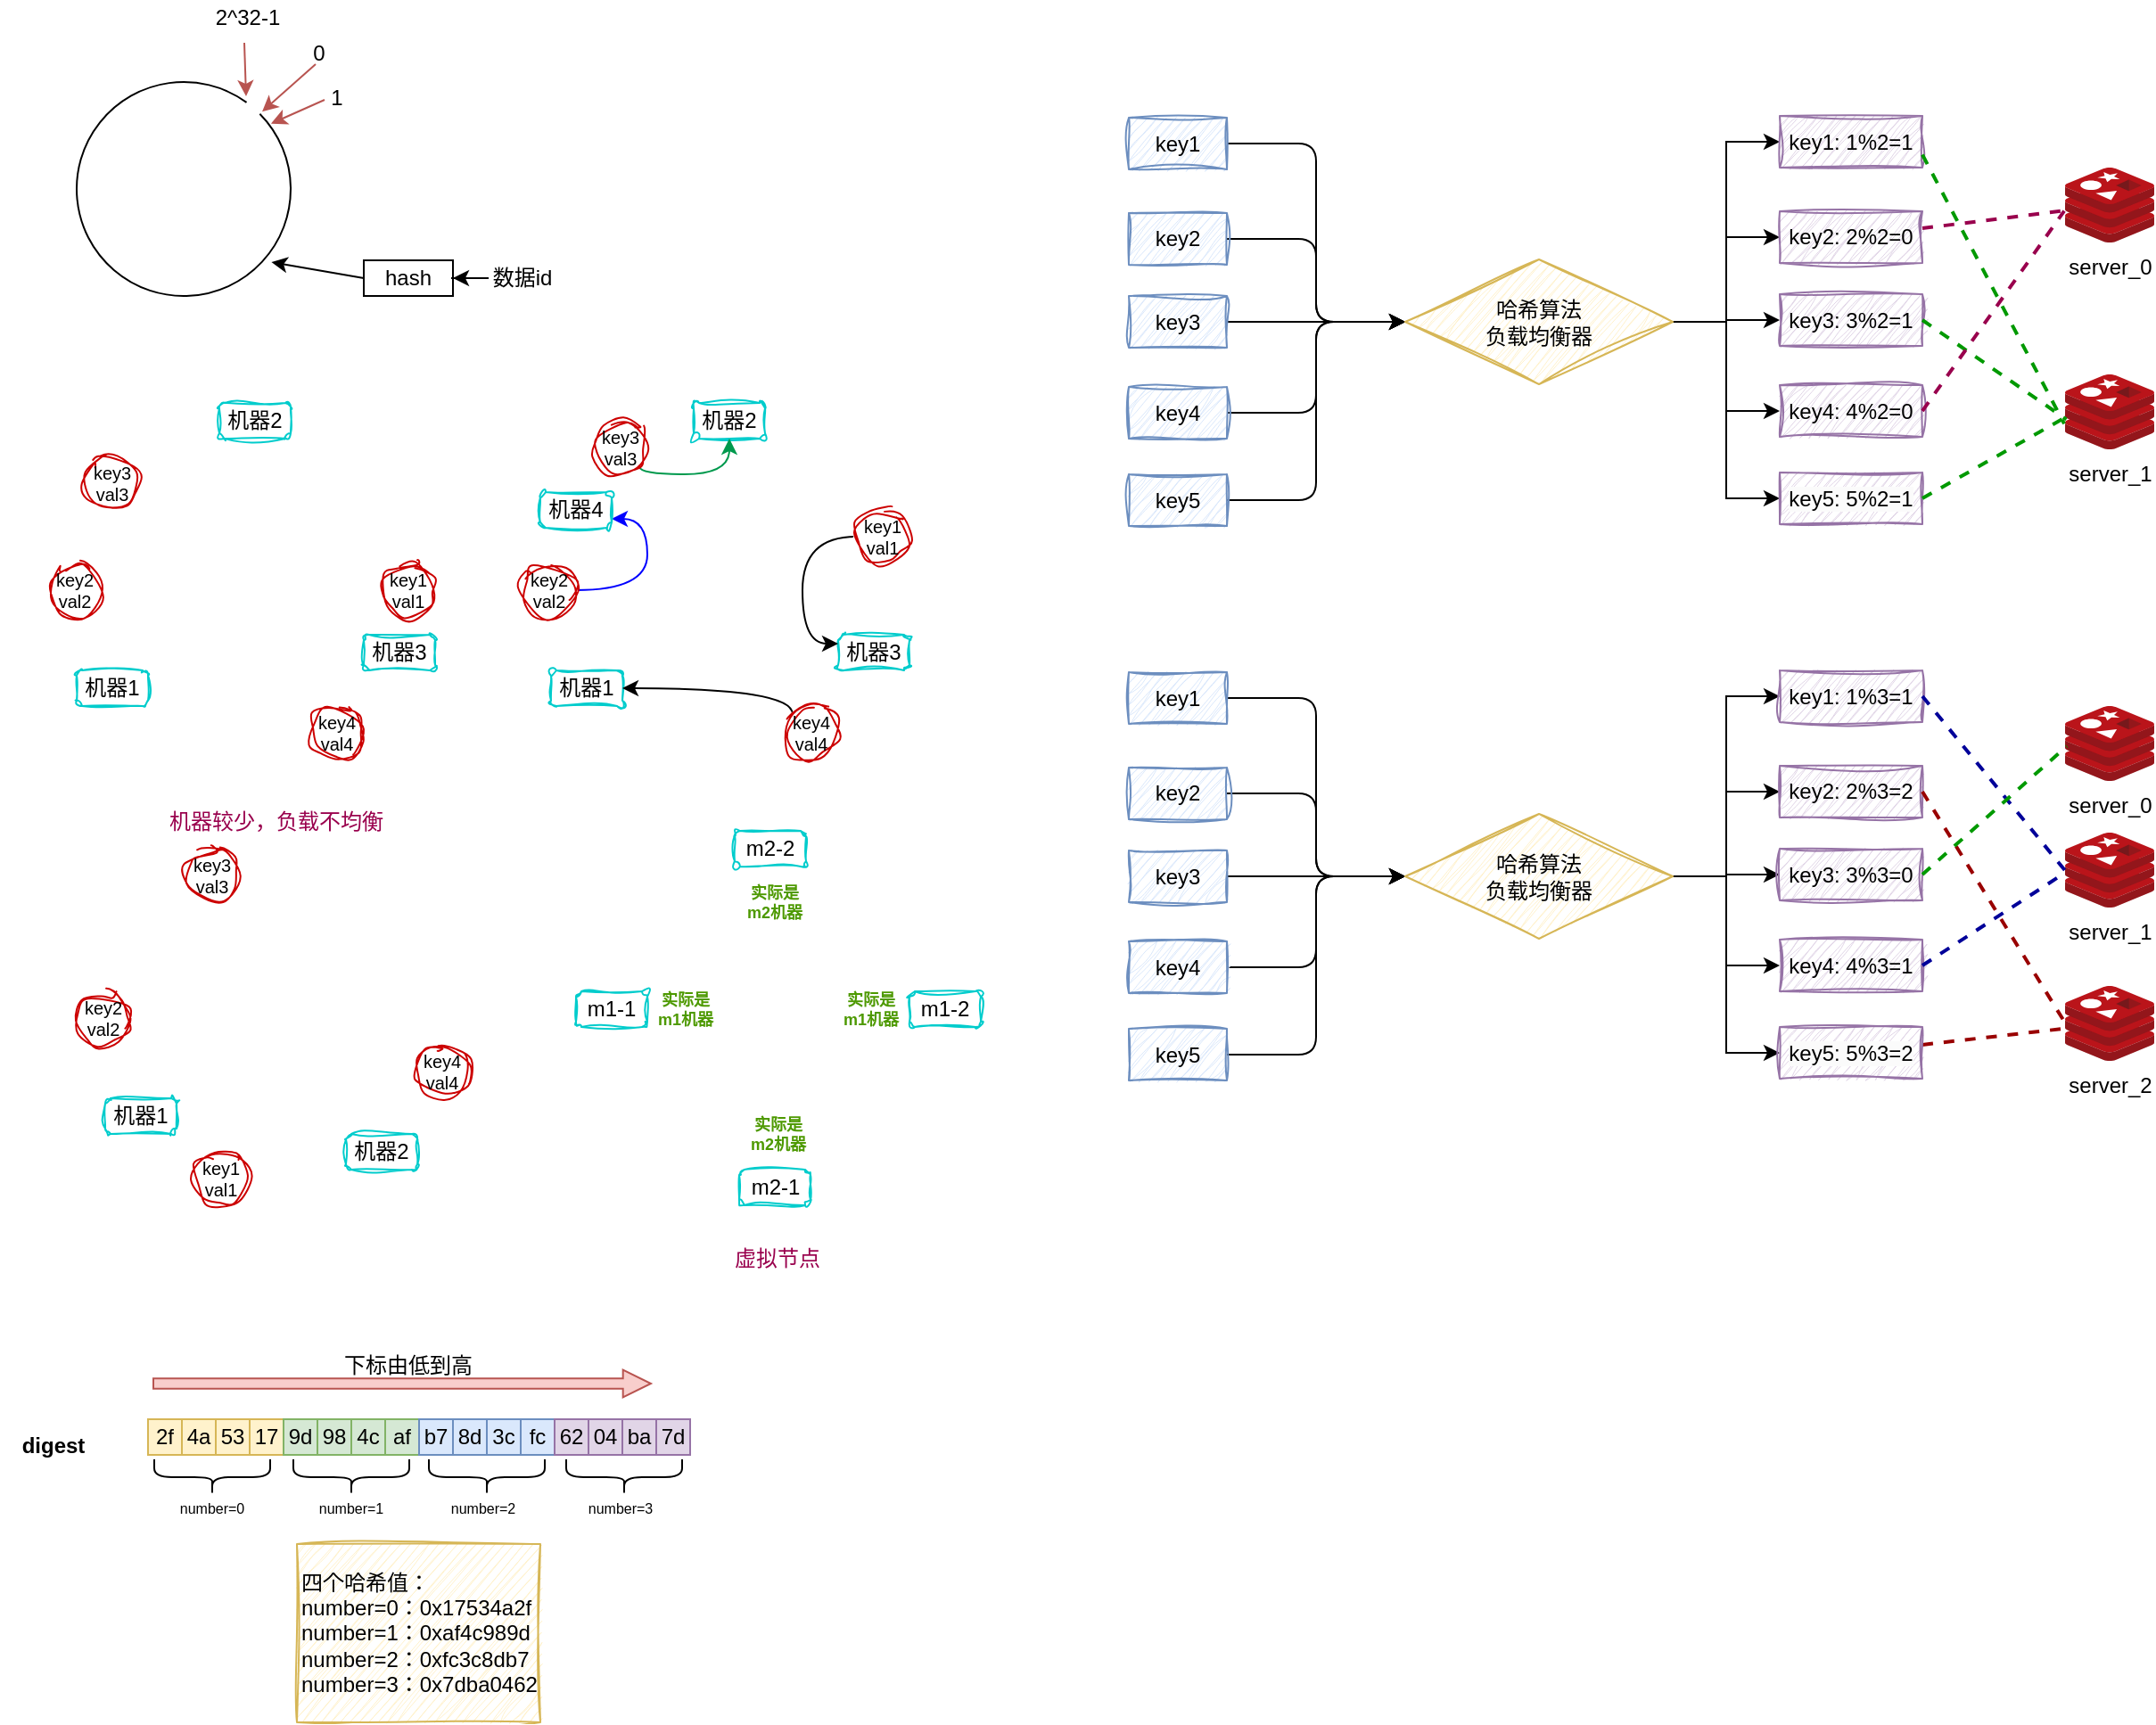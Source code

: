<mxfile version="24.0.7" type="github">
  <diagram name="第 1 页" id="eQK8iN9wtmOXh5SC_Mzd">
    <mxGraphModel dx="612" dy="992" grid="1" gridSize="10" guides="1" tooltips="1" connect="1" arrows="1" fold="1" page="1" pageScale="1" pageWidth="827" pageHeight="1169" math="0" shadow="0">
      <root>
        <mxCell id="0" />
        <mxCell id="1" parent="0" />
        <mxCell id="s7bBKaesX8yj2osPY7Zz-1" value="" style="verticalLabelPosition=bottom;verticalAlign=top;html=1;shape=mxgraph.basic.arc;startAngle=0.126;endAngle=0.1;" vertex="1" parent="1">
          <mxGeometry x="290" y="110" width="120" height="120" as="geometry" />
        </mxCell>
        <mxCell id="s7bBKaesX8yj2osPY7Zz-2" value="" style="endArrow=classic;html=1;rounded=0;fillColor=#f8cecc;strokeColor=#b85450;" edge="1" parent="1">
          <mxGeometry width="50" height="50" relative="1" as="geometry">
            <mxPoint x="424" y="100" as="sourcePoint" />
            <mxPoint x="394" y="126.667" as="targetPoint" />
            <Array as="points" />
          </mxGeometry>
        </mxCell>
        <mxCell id="s7bBKaesX8yj2osPY7Zz-3" value="0" style="text;html=1;align=center;verticalAlign=middle;whiteSpace=wrap;rounded=0;" vertex="1" parent="1">
          <mxGeometry x="411" y="84" width="30" height="20" as="geometry" />
        </mxCell>
        <mxCell id="s7bBKaesX8yj2osPY7Zz-4" value="" style="endArrow=classic;html=1;rounded=0;fillColor=#f8cecc;strokeColor=#b85450;" edge="1" parent="1">
          <mxGeometry width="50" height="50" relative="1" as="geometry">
            <mxPoint x="429" y="120" as="sourcePoint" />
            <mxPoint x="399" y="133.333" as="targetPoint" />
            <Array as="points" />
          </mxGeometry>
        </mxCell>
        <mxCell id="s7bBKaesX8yj2osPY7Zz-5" value="1" style="text;html=1;align=center;verticalAlign=middle;whiteSpace=wrap;rounded=0;" vertex="1" parent="1">
          <mxGeometry x="421" y="109" width="30" height="20" as="geometry" />
        </mxCell>
        <mxCell id="s7bBKaesX8yj2osPY7Zz-6" value="" style="endArrow=classic;html=1;rounded=0;fillColor=#f8cecc;strokeColor=#b85450;" edge="1" parent="1">
          <mxGeometry width="50" height="50" relative="1" as="geometry">
            <mxPoint x="384" y="88" as="sourcePoint" />
            <mxPoint x="385" y="118.003" as="targetPoint" />
            <Array as="points" />
          </mxGeometry>
        </mxCell>
        <mxCell id="s7bBKaesX8yj2osPY7Zz-7" value="2^32-1" style="text;html=1;align=center;verticalAlign=middle;whiteSpace=wrap;rounded=0;" vertex="1" parent="1">
          <mxGeometry x="351" y="64" width="70" height="20" as="geometry" />
        </mxCell>
        <mxCell id="s7bBKaesX8yj2osPY7Zz-8" value="hash" style="rounded=0;whiteSpace=wrap;html=1;" vertex="1" parent="1">
          <mxGeometry x="451" y="210" width="50" height="20" as="geometry" />
        </mxCell>
        <mxCell id="s7bBKaesX8yj2osPY7Zz-10" style="edgeStyle=orthogonalEdgeStyle;rounded=0;orthogonalLoop=1;jettySize=auto;html=1;entryX=1;entryY=0.5;entryDx=0;entryDy=0;" edge="1" parent="1" source="s7bBKaesX8yj2osPY7Zz-9" target="s7bBKaesX8yj2osPY7Zz-8">
          <mxGeometry relative="1" as="geometry" />
        </mxCell>
        <mxCell id="s7bBKaesX8yj2osPY7Zz-9" value="数据id" style="text;html=1;align=center;verticalAlign=middle;whiteSpace=wrap;rounded=0;" vertex="1" parent="1">
          <mxGeometry x="520" y="212.5" width="40" height="15" as="geometry" />
        </mxCell>
        <mxCell id="s7bBKaesX8yj2osPY7Zz-11" style="rounded=0;orthogonalLoop=1;jettySize=auto;html=1;exitX=0;exitY=0.5;exitDx=0;exitDy=0;entryX=0.91;entryY=0.842;entryDx=0;entryDy=0;entryPerimeter=0;" edge="1" parent="1" source="s7bBKaesX8yj2osPY7Zz-8" target="s7bBKaesX8yj2osPY7Zz-1">
          <mxGeometry relative="1" as="geometry" />
        </mxCell>
        <mxCell id="s7bBKaesX8yj2osPY7Zz-12" value="" style="verticalLabelPosition=bottom;verticalAlign=top;html=1;shape=mxgraph.basic.arc;startAngle=0.1;endAngle=0.1;" vertex="1" parent="1">
          <mxGeometry x="291" y="300" width="189" height="190" as="geometry" />
        </mxCell>
        <mxCell id="s7bBKaesX8yj2osPY7Zz-15" value="机器1" style="rounded=1;whiteSpace=wrap;html=1;sketch=1;curveFitting=1;jiggle=2;strokeColor=#00CCCC;" vertex="1" parent="1">
          <mxGeometry x="290" y="440" width="40" height="20" as="geometry" />
        </mxCell>
        <mxCell id="s7bBKaesX8yj2osPY7Zz-16" value="机器2" style="rounded=1;whiteSpace=wrap;html=1;sketch=1;curveFitting=1;jiggle=2;strokeColor=#00CCCC;" vertex="1" parent="1">
          <mxGeometry x="370" y="290" width="40" height="20" as="geometry" />
        </mxCell>
        <mxCell id="s7bBKaesX8yj2osPY7Zz-17" value="机器3" style="rounded=1;whiteSpace=wrap;html=1;sketch=1;curveFitting=1;jiggle=2;strokeColor=#00CCCC;" vertex="1" parent="1">
          <mxGeometry x="451" y="420" width="40" height="20" as="geometry" />
        </mxCell>
        <mxCell id="s7bBKaesX8yj2osPY7Zz-18" value="key2&lt;div&gt;val2&lt;/div&gt;" style="ellipse;whiteSpace=wrap;html=1;aspect=fixed;fontSize=10;sketch=1;curveFitting=1;jiggle=2;strokeColor=#CC0000;" vertex="1" parent="1">
          <mxGeometry x="274" y="380" width="30" height="30" as="geometry" />
        </mxCell>
        <mxCell id="s7bBKaesX8yj2osPY7Zz-19" value="key3&lt;div&gt;val3&lt;/div&gt;" style="ellipse;whiteSpace=wrap;html=1;aspect=fixed;fontSize=10;sketch=1;curveFitting=1;jiggle=2;strokeColor=#CC0000;" vertex="1" parent="1">
          <mxGeometry x="295" y="320" width="30" height="30" as="geometry" />
        </mxCell>
        <mxCell id="s7bBKaesX8yj2osPY7Zz-20" value="key4&lt;div&gt;val4&lt;/div&gt;" style="ellipse;whiteSpace=wrap;html=1;aspect=fixed;fontSize=10;sketch=1;curveFitting=1;jiggle=2;strokeColor=#CC0000;" vertex="1" parent="1">
          <mxGeometry x="421" y="460" width="30" height="30" as="geometry" />
        </mxCell>
        <mxCell id="s7bBKaesX8yj2osPY7Zz-21" value="key1&lt;div&gt;val1&lt;/div&gt;" style="ellipse;whiteSpace=wrap;html=1;aspect=fixed;fontSize=10;sketch=1;curveFitting=1;jiggle=2;strokeColor=#CC0000;" vertex="1" parent="1">
          <mxGeometry x="461" y="380" width="30" height="30" as="geometry" />
        </mxCell>
        <mxCell id="s7bBKaesX8yj2osPY7Zz-26" value="" style="verticalLabelPosition=bottom;verticalAlign=top;html=1;shape=mxgraph.basic.arc;startAngle=0.1;endAngle=0.1;" vertex="1" parent="1">
          <mxGeometry x="557" y="300" width="189" height="190" as="geometry" />
        </mxCell>
        <mxCell id="s7bBKaesX8yj2osPY7Zz-27" value="机器1" style="rounded=1;whiteSpace=wrap;html=1;sketch=1;curveFitting=1;jiggle=2;strokeColor=#00CCCC;" vertex="1" parent="1">
          <mxGeometry x="556" y="440" width="40" height="20" as="geometry" />
        </mxCell>
        <mxCell id="s7bBKaesX8yj2osPY7Zz-28" value="机器2" style="rounded=1;whiteSpace=wrap;html=1;sketch=1;curveFitting=1;jiggle=2;strokeColor=#00CCCC;" vertex="1" parent="1">
          <mxGeometry x="636" y="290" width="40" height="20" as="geometry" />
        </mxCell>
        <mxCell id="s7bBKaesX8yj2osPY7Zz-29" value="机器3" style="rounded=1;whiteSpace=wrap;html=1;sketch=1;curveFitting=1;jiggle=2;strokeColor=#00CCCC;" vertex="1" parent="1">
          <mxGeometry x="717" y="420" width="40" height="20" as="geometry" />
        </mxCell>
        <mxCell id="s7bBKaesX8yj2osPY7Zz-36" style="edgeStyle=orthogonalEdgeStyle;rounded=0;orthogonalLoop=1;jettySize=auto;html=1;exitX=1;exitY=0.5;exitDx=0;exitDy=0;entryX=1;entryY=0.75;entryDx=0;entryDy=0;curved=1;strokeColor=#0000FF;" edge="1" parent="1" source="s7bBKaesX8yj2osPY7Zz-30" target="s7bBKaesX8yj2osPY7Zz-34">
          <mxGeometry relative="1" as="geometry" />
        </mxCell>
        <mxCell id="s7bBKaesX8yj2osPY7Zz-30" value="key2&lt;div&gt;val2&lt;/div&gt;" style="ellipse;whiteSpace=wrap;html=1;aspect=fixed;fontSize=10;sketch=1;curveFitting=1;jiggle=2;strokeColor=#CC0000;" vertex="1" parent="1">
          <mxGeometry x="540" y="380" width="30" height="30" as="geometry" />
        </mxCell>
        <mxCell id="s7bBKaesX8yj2osPY7Zz-37" style="edgeStyle=orthogonalEdgeStyle;rounded=0;orthogonalLoop=1;jettySize=auto;html=1;exitX=1;exitY=1;exitDx=0;exitDy=0;entryX=0.5;entryY=1;entryDx=0;entryDy=0;curved=1;strokeColor=#00994D;" edge="1" parent="1" source="s7bBKaesX8yj2osPY7Zz-31" target="s7bBKaesX8yj2osPY7Zz-28">
          <mxGeometry relative="1" as="geometry">
            <Array as="points">
              <mxPoint x="606" y="330" />
              <mxPoint x="656" y="330" />
            </Array>
          </mxGeometry>
        </mxCell>
        <mxCell id="s7bBKaesX8yj2osPY7Zz-31" value="key3&lt;div&gt;val3&lt;/div&gt;" style="ellipse;whiteSpace=wrap;html=1;aspect=fixed;fontSize=10;sketch=1;curveFitting=1;jiggle=2;strokeColor=#CC0000;" vertex="1" parent="1">
          <mxGeometry x="580" y="300" width="30" height="30" as="geometry" />
        </mxCell>
        <mxCell id="s7bBKaesX8yj2osPY7Zz-38" style="edgeStyle=orthogonalEdgeStyle;rounded=0;orthogonalLoop=1;jettySize=auto;html=1;exitX=0;exitY=0;exitDx=0;exitDy=0;entryX=1;entryY=0.5;entryDx=0;entryDy=0;curved=1;" edge="1" parent="1" source="s7bBKaesX8yj2osPY7Zz-32" target="s7bBKaesX8yj2osPY7Zz-27">
          <mxGeometry relative="1" as="geometry">
            <Array as="points">
              <mxPoint x="691" y="450" />
            </Array>
          </mxGeometry>
        </mxCell>
        <mxCell id="s7bBKaesX8yj2osPY7Zz-32" value="key4&lt;div&gt;val4&lt;/div&gt;" style="ellipse;whiteSpace=wrap;html=1;aspect=fixed;fontSize=10;sketch=1;curveFitting=1;jiggle=2;strokeColor=#CC0000;" vertex="1" parent="1">
          <mxGeometry x="687" y="460" width="30" height="30" as="geometry" />
        </mxCell>
        <mxCell id="s7bBKaesX8yj2osPY7Zz-39" style="edgeStyle=orthogonalEdgeStyle;rounded=0;orthogonalLoop=1;jettySize=auto;html=1;exitX=0;exitY=0.5;exitDx=0;exitDy=0;entryX=0;entryY=0.25;entryDx=0;entryDy=0;curved=1;" edge="1" parent="1" source="s7bBKaesX8yj2osPY7Zz-33" target="s7bBKaesX8yj2osPY7Zz-29">
          <mxGeometry relative="1" as="geometry" />
        </mxCell>
        <mxCell id="s7bBKaesX8yj2osPY7Zz-33" value="key1&lt;div&gt;val1&lt;/div&gt;" style="ellipse;whiteSpace=wrap;html=1;aspect=fixed;fontSize=10;sketch=1;curveFitting=1;jiggle=2;strokeColor=#CC0000;" vertex="1" parent="1">
          <mxGeometry x="727" y="350" width="30" height="30" as="geometry" />
        </mxCell>
        <mxCell id="s7bBKaesX8yj2osPY7Zz-34" value="机器4" style="rounded=1;whiteSpace=wrap;html=1;sketch=1;curveFitting=1;jiggle=2;strokeColor=#00CCCC;" vertex="1" parent="1">
          <mxGeometry x="550" y="340" width="40" height="20" as="geometry" />
        </mxCell>
        <mxCell id="s7bBKaesX8yj2osPY7Zz-40" value="" style="verticalLabelPosition=bottom;verticalAlign=top;html=1;shape=mxgraph.basic.arc;startAngle=0.1;endAngle=0.1;" vertex="1" parent="1">
          <mxGeometry x="307" y="540" width="189" height="190" as="geometry" />
        </mxCell>
        <mxCell id="s7bBKaesX8yj2osPY7Zz-41" value="机器1" style="rounded=1;whiteSpace=wrap;html=1;sketch=1;curveFitting=1;jiggle=2;strokeColor=#00CCCC;" vertex="1" parent="1">
          <mxGeometry x="306" y="680" width="40" height="20" as="geometry" />
        </mxCell>
        <mxCell id="s7bBKaesX8yj2osPY7Zz-42" value="机器2" style="rounded=1;whiteSpace=wrap;html=1;sketch=1;curveFitting=1;jiggle=2;strokeColor=#00CCCC;" vertex="1" parent="1">
          <mxGeometry x="441" y="700" width="40" height="20" as="geometry" />
        </mxCell>
        <mxCell id="s7bBKaesX8yj2osPY7Zz-44" value="key2&lt;div&gt;val2&lt;/div&gt;" style="ellipse;whiteSpace=wrap;html=1;aspect=fixed;fontSize=10;sketch=1;curveFitting=1;jiggle=2;strokeColor=#CC0000;" vertex="1" parent="1">
          <mxGeometry x="290" y="620" width="30" height="30" as="geometry" />
        </mxCell>
        <mxCell id="s7bBKaesX8yj2osPY7Zz-45" value="key3&lt;div&gt;val3&lt;/div&gt;" style="ellipse;whiteSpace=wrap;html=1;aspect=fixed;fontSize=10;sketch=1;curveFitting=1;jiggle=2;strokeColor=#CC0000;" vertex="1" parent="1">
          <mxGeometry x="351" y="540" width="30" height="30" as="geometry" />
        </mxCell>
        <mxCell id="s7bBKaesX8yj2osPY7Zz-46" value="key4&lt;div&gt;val4&lt;/div&gt;" style="ellipse;whiteSpace=wrap;html=1;aspect=fixed;fontSize=10;sketch=1;curveFitting=1;jiggle=2;strokeColor=#CC0000;" vertex="1" parent="1">
          <mxGeometry x="480" y="650" width="30" height="30" as="geometry" />
        </mxCell>
        <mxCell id="s7bBKaesX8yj2osPY7Zz-47" value="key1&lt;div&gt;val1&lt;/div&gt;" style="ellipse;whiteSpace=wrap;html=1;aspect=fixed;fontSize=10;sketch=1;curveFitting=1;jiggle=2;strokeColor=#CC0000;" vertex="1" parent="1">
          <mxGeometry x="356" y="710" width="30" height="30" as="geometry" />
        </mxCell>
        <mxCell id="s7bBKaesX8yj2osPY7Zz-48" value="" style="verticalLabelPosition=bottom;verticalAlign=top;html=1;shape=mxgraph.basic.arc;startAngle=0.1;endAngle=0.1;" vertex="1" parent="1">
          <mxGeometry x="587" y="540" width="189" height="190" as="geometry" />
        </mxCell>
        <mxCell id="s7bBKaesX8yj2osPY7Zz-49" value="m1-1" style="rounded=1;whiteSpace=wrap;html=1;sketch=1;curveFitting=1;jiggle=2;strokeColor=#00CCCC;" vertex="1" parent="1">
          <mxGeometry x="570" y="620" width="40" height="20" as="geometry" />
        </mxCell>
        <mxCell id="s7bBKaesX8yj2osPY7Zz-50" value="m2-1" style="rounded=1;whiteSpace=wrap;html=1;sketch=1;curveFitting=1;jiggle=2;strokeColor=#00CCCC;" vertex="1" parent="1">
          <mxGeometry x="661.5" y="720" width="40" height="20" as="geometry" />
        </mxCell>
        <mxCell id="s7bBKaesX8yj2osPY7Zz-55" value="机器较少，负载不均衡" style="text;html=1;align=center;verticalAlign=middle;whiteSpace=wrap;rounded=0;fontColor=#99004D;" vertex="1" parent="1">
          <mxGeometry x="332.5" y="515" width="138" height="20" as="geometry" />
        </mxCell>
        <mxCell id="s7bBKaesX8yj2osPY7Zz-56" value="虚拟节点" style="text;html=1;align=center;verticalAlign=middle;whiteSpace=wrap;rounded=0;fontColor=#99004D;" vertex="1" parent="1">
          <mxGeometry x="614" y="760" width="138" height="20" as="geometry" />
        </mxCell>
        <mxCell id="s7bBKaesX8yj2osPY7Zz-57" value="m1-2" style="rounded=1;whiteSpace=wrap;html=1;sketch=1;curveFitting=1;jiggle=2;strokeColor=#00CCCC;" vertex="1" parent="1">
          <mxGeometry x="757" y="620" width="40" height="20" as="geometry" />
        </mxCell>
        <mxCell id="s7bBKaesX8yj2osPY7Zz-58" value="m2-2" style="rounded=1;whiteSpace=wrap;html=1;sketch=1;curveFitting=1;jiggle=2;strokeColor=#00CCCC;" vertex="1" parent="1">
          <mxGeometry x="659" y="530" width="40" height="20" as="geometry" />
        </mxCell>
        <mxCell id="s7bBKaesX8yj2osPY7Zz-60" value="实际是m1机器" style="text;html=1;align=center;verticalAlign=middle;whiteSpace=wrap;rounded=0;fontSize=9;fontColor=#4D9900;fontStyle=1" vertex="1" parent="1">
          <mxGeometry x="612.5" y="620" width="37" height="20" as="geometry" />
        </mxCell>
        <mxCell id="s7bBKaesX8yj2osPY7Zz-61" value="实际是m2机器" style="text;html=1;align=center;verticalAlign=middle;whiteSpace=wrap;rounded=0;fontSize=9;fontColor=#4D9900;fontStyle=1" vertex="1" parent="1">
          <mxGeometry x="663" y="560" width="37" height="20" as="geometry" />
        </mxCell>
        <mxCell id="s7bBKaesX8yj2osPY7Zz-62" value="实际是m2机器" style="text;html=1;align=center;verticalAlign=middle;whiteSpace=wrap;rounded=0;fontSize=9;fontColor=#4D9900;fontStyle=1" vertex="1" parent="1">
          <mxGeometry x="664.5" y="690" width="37" height="20" as="geometry" />
        </mxCell>
        <mxCell id="s7bBKaesX8yj2osPY7Zz-63" value="实际是m1机器" style="text;html=1;align=center;verticalAlign=middle;whiteSpace=wrap;rounded=0;fontSize=9;fontColor=#4D9900;fontStyle=1" vertex="1" parent="1">
          <mxGeometry x="717" y="620" width="37" height="20" as="geometry" />
        </mxCell>
        <mxCell id="s7bBKaesX8yj2osPY7Zz-65" value="2f" style="rounded=0;whiteSpace=wrap;html=1;fillColor=#fff2cc;strokeColor=#d6b656;" vertex="1" parent="1">
          <mxGeometry x="330" y="860" width="19" height="20" as="geometry" />
        </mxCell>
        <mxCell id="s7bBKaesX8yj2osPY7Zz-66" value="4a" style="rounded=0;whiteSpace=wrap;html=1;fillColor=#fff2cc;strokeColor=#d6b656;" vertex="1" parent="1">
          <mxGeometry x="349" y="860" width="19" height="20" as="geometry" />
        </mxCell>
        <mxCell id="s7bBKaesX8yj2osPY7Zz-67" value="53" style="rounded=0;whiteSpace=wrap;html=1;fillColor=#fff2cc;strokeColor=#d6b656;" vertex="1" parent="1">
          <mxGeometry x="368" y="860" width="19" height="20" as="geometry" />
        </mxCell>
        <mxCell id="s7bBKaesX8yj2osPY7Zz-68" value="17" style="rounded=0;whiteSpace=wrap;html=1;fillColor=#fff2cc;strokeColor=#d6b656;" vertex="1" parent="1">
          <mxGeometry x="387" y="860" width="19" height="20" as="geometry" />
        </mxCell>
        <mxCell id="s7bBKaesX8yj2osPY7Zz-69" value="9d" style="rounded=0;whiteSpace=wrap;html=1;fillColor=#d5e8d4;strokeColor=#82b366;" vertex="1" parent="1">
          <mxGeometry x="406" y="860" width="19" height="20" as="geometry" />
        </mxCell>
        <mxCell id="s7bBKaesX8yj2osPY7Zz-70" value="98" style="rounded=0;whiteSpace=wrap;html=1;fillColor=#d5e8d4;strokeColor=#82b366;" vertex="1" parent="1">
          <mxGeometry x="425" y="860" width="19" height="20" as="geometry" />
        </mxCell>
        <mxCell id="s7bBKaesX8yj2osPY7Zz-71" value="4c" style="rounded=0;whiteSpace=wrap;html=1;fillColor=#d5e8d4;strokeColor=#82b366;" vertex="1" parent="1">
          <mxGeometry x="444" y="860" width="19" height="20" as="geometry" />
        </mxCell>
        <mxCell id="s7bBKaesX8yj2osPY7Zz-72" value="af" style="rounded=0;whiteSpace=wrap;html=1;fillColor=#d5e8d4;strokeColor=#82b366;" vertex="1" parent="1">
          <mxGeometry x="463" y="860" width="19" height="20" as="geometry" />
        </mxCell>
        <mxCell id="s7bBKaesX8yj2osPY7Zz-73" value="b7" style="rounded=0;whiteSpace=wrap;html=1;fillColor=#dae8fc;strokeColor=#6c8ebf;" vertex="1" parent="1">
          <mxGeometry x="482" y="860" width="19" height="20" as="geometry" />
        </mxCell>
        <mxCell id="s7bBKaesX8yj2osPY7Zz-74" value="8d" style="rounded=0;whiteSpace=wrap;html=1;fillColor=#dae8fc;strokeColor=#6c8ebf;" vertex="1" parent="1">
          <mxGeometry x="501" y="860" width="19" height="20" as="geometry" />
        </mxCell>
        <mxCell id="s7bBKaesX8yj2osPY7Zz-75" value="3c" style="rounded=0;whiteSpace=wrap;html=1;fillColor=#dae8fc;strokeColor=#6c8ebf;" vertex="1" parent="1">
          <mxGeometry x="520" y="860" width="19" height="20" as="geometry" />
        </mxCell>
        <mxCell id="s7bBKaesX8yj2osPY7Zz-76" value="fc" style="rounded=0;whiteSpace=wrap;html=1;fillColor=#dae8fc;strokeColor=#6c8ebf;" vertex="1" parent="1">
          <mxGeometry x="539" y="860" width="19" height="20" as="geometry" />
        </mxCell>
        <mxCell id="s7bBKaesX8yj2osPY7Zz-77" value="62" style="rounded=0;whiteSpace=wrap;html=1;fillColor=#e1d5e7;strokeColor=#9673a6;" vertex="1" parent="1">
          <mxGeometry x="558" y="860" width="19" height="20" as="geometry" />
        </mxCell>
        <mxCell id="s7bBKaesX8yj2osPY7Zz-78" value="04" style="rounded=0;whiteSpace=wrap;html=1;fillColor=#e1d5e7;strokeColor=#9673a6;" vertex="1" parent="1">
          <mxGeometry x="577" y="860" width="19" height="20" as="geometry" />
        </mxCell>
        <mxCell id="s7bBKaesX8yj2osPY7Zz-79" value="ba" style="rounded=0;whiteSpace=wrap;html=1;fillColor=#e1d5e7;strokeColor=#9673a6;" vertex="1" parent="1">
          <mxGeometry x="596" y="860" width="19" height="20" as="geometry" />
        </mxCell>
        <mxCell id="s7bBKaesX8yj2osPY7Zz-80" value="7d" style="rounded=0;whiteSpace=wrap;html=1;fillColor=#e1d5e7;strokeColor=#9673a6;" vertex="1" parent="1">
          <mxGeometry x="615" y="860" width="19" height="20" as="geometry" />
        </mxCell>
        <mxCell id="s7bBKaesX8yj2osPY7Zz-81" value="" style="shape=flexArrow;endArrow=classic;html=1;rounded=0;width=5.714;endSize=4.886;endWidth=8.707;fillColor=#f8cecc;strokeColor=#b85450;" edge="1" parent="1">
          <mxGeometry width="50" height="50" relative="1" as="geometry">
            <mxPoint x="332.5" y="840" as="sourcePoint" />
            <mxPoint x="612.5" y="840" as="targetPoint" />
          </mxGeometry>
        </mxCell>
        <mxCell id="s7bBKaesX8yj2osPY7Zz-82" value="下标由低到高" style="text;html=1;align=center;verticalAlign=middle;whiteSpace=wrap;rounded=0;" vertex="1" parent="1">
          <mxGeometry x="401" y="820" width="150" height="20" as="geometry" />
        </mxCell>
        <mxCell id="s7bBKaesX8yj2osPY7Zz-86" value="" style="shape=curlyBracket;whiteSpace=wrap;html=1;rounded=1;flipH=1;labelPosition=right;verticalLabelPosition=middle;align=left;verticalAlign=middle;rotation=90;" vertex="1" parent="1">
          <mxGeometry x="356" y="860" width="20" height="65" as="geometry" />
        </mxCell>
        <mxCell id="s7bBKaesX8yj2osPY7Zz-88" value="number=0" style="text;html=1;align=center;verticalAlign=middle;whiteSpace=wrap;rounded=0;fontSize=8;" vertex="1" parent="1">
          <mxGeometry x="339" y="900" width="54" height="20" as="geometry" />
        </mxCell>
        <mxCell id="s7bBKaesX8yj2osPY7Zz-89" value="" style="shape=curlyBracket;whiteSpace=wrap;html=1;rounded=1;flipH=1;labelPosition=right;verticalLabelPosition=middle;align=left;verticalAlign=middle;rotation=90;" vertex="1" parent="1">
          <mxGeometry x="434" y="860" width="20" height="65" as="geometry" />
        </mxCell>
        <mxCell id="s7bBKaesX8yj2osPY7Zz-90" value="number=1" style="text;html=1;align=center;verticalAlign=middle;whiteSpace=wrap;rounded=0;fontSize=8;" vertex="1" parent="1">
          <mxGeometry x="416.5" y="900" width="54" height="20" as="geometry" />
        </mxCell>
        <mxCell id="s7bBKaesX8yj2osPY7Zz-91" value="" style="shape=curlyBracket;whiteSpace=wrap;html=1;rounded=1;flipH=1;labelPosition=right;verticalLabelPosition=middle;align=left;verticalAlign=middle;rotation=90;" vertex="1" parent="1">
          <mxGeometry x="510" y="860" width="20" height="65" as="geometry" />
        </mxCell>
        <mxCell id="s7bBKaesX8yj2osPY7Zz-92" value="number=2" style="text;html=1;align=center;verticalAlign=middle;whiteSpace=wrap;rounded=0;fontSize=8;" vertex="1" parent="1">
          <mxGeometry x="491" y="900" width="54" height="20" as="geometry" />
        </mxCell>
        <mxCell id="s7bBKaesX8yj2osPY7Zz-93" value="" style="shape=curlyBracket;whiteSpace=wrap;html=1;rounded=1;flipH=1;labelPosition=right;verticalLabelPosition=middle;align=left;verticalAlign=middle;rotation=90;" vertex="1" parent="1">
          <mxGeometry x="587" y="860" width="20" height="65" as="geometry" />
        </mxCell>
        <mxCell id="s7bBKaesX8yj2osPY7Zz-94" value="number=3" style="text;html=1;align=center;verticalAlign=middle;whiteSpace=wrap;rounded=0;fontSize=8;" vertex="1" parent="1">
          <mxGeometry x="568" y="900" width="54" height="20" as="geometry" />
        </mxCell>
        <mxCell id="s7bBKaesX8yj2osPY7Zz-95" value="四个哈希值：&lt;div&gt;number=0：0x17534a2f&lt;/div&gt;&lt;div&gt;number=1：0xaf4c989d&lt;/div&gt;&lt;div&gt;number=2：0xfc3c8db7&lt;/div&gt;&lt;div&gt;number=3：0x7dba0462&lt;/div&gt;" style="text;html=1;align=left;verticalAlign=middle;whiteSpace=wrap;rounded=0;sketch=1;curveFitting=1;jiggle=2;fillColor=#fff2cc;strokeColor=#d6b656;" vertex="1" parent="1">
          <mxGeometry x="413.5" y="930" width="136.5" height="100" as="geometry" />
        </mxCell>
        <mxCell id="s7bBKaesX8yj2osPY7Zz-96" value="digest" style="text;html=1;align=center;verticalAlign=middle;whiteSpace=wrap;rounded=0;fontStyle=1" vertex="1" parent="1">
          <mxGeometry x="247" y="860" width="60" height="30" as="geometry" />
        </mxCell>
        <mxCell id="s7bBKaesX8yj2osPY7Zz-106" style="edgeStyle=orthogonalEdgeStyle;rounded=1;orthogonalLoop=1;jettySize=auto;html=1;entryX=0;entryY=0.5;entryDx=0;entryDy=0;curved=0;" edge="1" parent="1" source="s7bBKaesX8yj2osPY7Zz-97" target="s7bBKaesX8yj2osPY7Zz-105">
          <mxGeometry relative="1" as="geometry" />
        </mxCell>
        <mxCell id="s7bBKaesX8yj2osPY7Zz-97" value="key1" style="rounded=0;whiteSpace=wrap;html=1;fillColor=#dae8fc;strokeColor=#6c8ebf;sketch=1;curveFitting=1;jiggle=2;" vertex="1" parent="1">
          <mxGeometry x="880" y="130" width="55" height="29" as="geometry" />
        </mxCell>
        <mxCell id="s7bBKaesX8yj2osPY7Zz-107" style="edgeStyle=orthogonalEdgeStyle;rounded=1;orthogonalLoop=1;jettySize=auto;html=1;entryX=0;entryY=0.5;entryDx=0;entryDy=0;curved=0;" edge="1" parent="1" source="s7bBKaesX8yj2osPY7Zz-101" target="s7bBKaesX8yj2osPY7Zz-105">
          <mxGeometry relative="1" as="geometry" />
        </mxCell>
        <mxCell id="s7bBKaesX8yj2osPY7Zz-101" value="key2" style="rounded=0;whiteSpace=wrap;html=1;fillColor=#dae8fc;strokeColor=#6c8ebf;sketch=1;curveFitting=1;jiggle=2;" vertex="1" parent="1">
          <mxGeometry x="880" y="183.5" width="55" height="29" as="geometry" />
        </mxCell>
        <mxCell id="s7bBKaesX8yj2osPY7Zz-108" style="edgeStyle=orthogonalEdgeStyle;rounded=1;orthogonalLoop=1;jettySize=auto;html=1;entryX=0;entryY=0.5;entryDx=0;entryDy=0;curved=0;" edge="1" parent="1" source="s7bBKaesX8yj2osPY7Zz-102" target="s7bBKaesX8yj2osPY7Zz-105">
          <mxGeometry relative="1" as="geometry" />
        </mxCell>
        <mxCell id="s7bBKaesX8yj2osPY7Zz-102" value="key3" style="rounded=0;whiteSpace=wrap;html=1;fillColor=#dae8fc;strokeColor=#6c8ebf;sketch=1;curveFitting=1;jiggle=2;" vertex="1" parent="1">
          <mxGeometry x="880" y="230" width="55" height="29" as="geometry" />
        </mxCell>
        <mxCell id="s7bBKaesX8yj2osPY7Zz-109" style="edgeStyle=orthogonalEdgeStyle;rounded=1;orthogonalLoop=1;jettySize=auto;html=1;entryX=0;entryY=0.5;entryDx=0;entryDy=0;curved=0;" edge="1" parent="1" source="s7bBKaesX8yj2osPY7Zz-103" target="s7bBKaesX8yj2osPY7Zz-105">
          <mxGeometry relative="1" as="geometry" />
        </mxCell>
        <mxCell id="s7bBKaesX8yj2osPY7Zz-103" value="key4" style="rounded=0;whiteSpace=wrap;html=1;fillColor=#dae8fc;strokeColor=#6c8ebf;sketch=1;curveFitting=1;jiggle=2;" vertex="1" parent="1">
          <mxGeometry x="880" y="281" width="55" height="29" as="geometry" />
        </mxCell>
        <mxCell id="s7bBKaesX8yj2osPY7Zz-110" style="edgeStyle=orthogonalEdgeStyle;rounded=1;orthogonalLoop=1;jettySize=auto;html=1;entryX=0;entryY=0.5;entryDx=0;entryDy=0;curved=0;" edge="1" parent="1" source="s7bBKaesX8yj2osPY7Zz-104" target="s7bBKaesX8yj2osPY7Zz-105">
          <mxGeometry relative="1" as="geometry" />
        </mxCell>
        <mxCell id="s7bBKaesX8yj2osPY7Zz-104" value="key5" style="rounded=0;whiteSpace=wrap;html=1;fillColor=#dae8fc;strokeColor=#6c8ebf;sketch=1;curveFitting=1;jiggle=2;" vertex="1" parent="1">
          <mxGeometry x="880" y="330" width="55" height="29" as="geometry" />
        </mxCell>
        <mxCell id="s7bBKaesX8yj2osPY7Zz-116" style="edgeStyle=orthogonalEdgeStyle;rounded=0;orthogonalLoop=1;jettySize=auto;html=1;entryX=0;entryY=0.5;entryDx=0;entryDy=0;" edge="1" parent="1" source="s7bBKaesX8yj2osPY7Zz-105" target="s7bBKaesX8yj2osPY7Zz-111">
          <mxGeometry relative="1" as="geometry" />
        </mxCell>
        <mxCell id="s7bBKaesX8yj2osPY7Zz-117" style="edgeStyle=orthogonalEdgeStyle;rounded=0;orthogonalLoop=1;jettySize=auto;html=1;entryX=0;entryY=0.5;entryDx=0;entryDy=0;" edge="1" parent="1" source="s7bBKaesX8yj2osPY7Zz-105" target="s7bBKaesX8yj2osPY7Zz-112">
          <mxGeometry relative="1" as="geometry" />
        </mxCell>
        <mxCell id="s7bBKaesX8yj2osPY7Zz-118" style="edgeStyle=orthogonalEdgeStyle;rounded=0;orthogonalLoop=1;jettySize=auto;html=1;exitX=1;exitY=0.5;exitDx=0;exitDy=0;entryX=0;entryY=0.5;entryDx=0;entryDy=0;" edge="1" parent="1" source="s7bBKaesX8yj2osPY7Zz-105" target="s7bBKaesX8yj2osPY7Zz-113">
          <mxGeometry relative="1" as="geometry" />
        </mxCell>
        <mxCell id="s7bBKaesX8yj2osPY7Zz-119" style="edgeStyle=orthogonalEdgeStyle;rounded=0;orthogonalLoop=1;jettySize=auto;html=1;exitX=1;exitY=0.5;exitDx=0;exitDy=0;entryX=0;entryY=0.5;entryDx=0;entryDy=0;" edge="1" parent="1" source="s7bBKaesX8yj2osPY7Zz-105" target="s7bBKaesX8yj2osPY7Zz-114">
          <mxGeometry relative="1" as="geometry" />
        </mxCell>
        <mxCell id="s7bBKaesX8yj2osPY7Zz-120" style="edgeStyle=orthogonalEdgeStyle;rounded=0;orthogonalLoop=1;jettySize=auto;html=1;exitX=1;exitY=0.5;exitDx=0;exitDy=0;entryX=0;entryY=0.5;entryDx=0;entryDy=0;" edge="1" parent="1" source="s7bBKaesX8yj2osPY7Zz-105" target="s7bBKaesX8yj2osPY7Zz-115">
          <mxGeometry relative="1" as="geometry" />
        </mxCell>
        <mxCell id="s7bBKaesX8yj2osPY7Zz-105" value="哈希算法&lt;div&gt;负载均衡器&lt;/div&gt;" style="rhombus;whiteSpace=wrap;html=1;shadow=0;fillColor=#fff2cc;strokeColor=#d6b656;sketch=1;curveFitting=1;jiggle=2;" vertex="1" parent="1">
          <mxGeometry x="1035" y="209.5" width="150" height="70" as="geometry" />
        </mxCell>
        <mxCell id="s7bBKaesX8yj2osPY7Zz-111" value="key1: 1%2=1" style="rounded=0;whiteSpace=wrap;html=1;fillColor=#e1d5e7;strokeColor=#9673a6;sketch=1;curveFitting=1;jiggle=2;" vertex="1" parent="1">
          <mxGeometry x="1245" y="129" width="80" height="29" as="geometry" />
        </mxCell>
        <mxCell id="s7bBKaesX8yj2osPY7Zz-131" style="rounded=0;orthogonalLoop=1;jettySize=auto;html=1;endArrow=none;endFill=0;strokeColor=#99004D;dashed=1;strokeWidth=2;" edge="1" parent="1" source="s7bBKaesX8yj2osPY7Zz-112" target="s7bBKaesX8yj2osPY7Zz-121">
          <mxGeometry relative="1" as="geometry" />
        </mxCell>
        <mxCell id="s7bBKaesX8yj2osPY7Zz-112" value="key2: 2%2=0" style="rounded=0;whiteSpace=wrap;html=1;fillColor=#e1d5e7;strokeColor=#9673a6;sketch=1;curveFitting=1;jiggle=2;" vertex="1" parent="1">
          <mxGeometry x="1245" y="182.5" width="80" height="29" as="geometry" />
        </mxCell>
        <mxCell id="s7bBKaesX8yj2osPY7Zz-113" value="key3: 3%2=1" style="rounded=0;whiteSpace=wrap;html=1;fillColor=#e1d5e7;strokeColor=#9673a6;sketch=1;curveFitting=1;jiggle=2;" vertex="1" parent="1">
          <mxGeometry x="1245" y="229" width="80" height="29" as="geometry" />
        </mxCell>
        <mxCell id="s7bBKaesX8yj2osPY7Zz-114" value="key4: 4%2=0" style="rounded=0;whiteSpace=wrap;html=1;fillColor=#e1d5e7;strokeColor=#9673a6;sketch=1;curveFitting=1;jiggle=2;" vertex="1" parent="1">
          <mxGeometry x="1245" y="280" width="80" height="29" as="geometry" />
        </mxCell>
        <mxCell id="s7bBKaesX8yj2osPY7Zz-115" value="&lt;span style=&quot;color: rgb(0, 0, 0); font-family: Helvetica; font-size: 12px; font-style: normal; font-variant-ligatures: normal; font-variant-caps: normal; font-weight: 400; letter-spacing: normal; orphans: 2; text-align: center; text-indent: 0px; text-transform: none; widows: 2; word-spacing: 0px; -webkit-text-stroke-width: 0px; white-space: normal; background-color: rgb(251, 251, 251); text-decoration-thickness: initial; text-decoration-style: initial; text-decoration-color: initial; display: inline !important; float: none;&quot;&gt;key5: 5%2=1&lt;/span&gt;" style="rounded=0;whiteSpace=wrap;html=1;fillColor=#e1d5e7;strokeColor=#9673a6;sketch=1;curveFitting=1;jiggle=2;" vertex="1" parent="1">
          <mxGeometry x="1245" y="329" width="80" height="29" as="geometry" />
        </mxCell>
        <mxCell id="s7bBKaesX8yj2osPY7Zz-121" value="server_0" style="image;sketch=0;aspect=fixed;html=1;points=[];align=center;fontSize=12;image=img/lib/mscae/Cache_Redis_Product.svg;" vertex="1" parent="1">
          <mxGeometry x="1405" y="158" width="50" height="42" as="geometry" />
        </mxCell>
        <mxCell id="s7bBKaesX8yj2osPY7Zz-122" value="server_1" style="image;sketch=0;aspect=fixed;html=1;points=[];align=center;fontSize=12;image=img/lib/mscae/Cache_Redis_Product.svg;" vertex="1" parent="1">
          <mxGeometry x="1405" y="274" width="50" height="42" as="geometry" />
        </mxCell>
        <mxCell id="s7bBKaesX8yj2osPY7Zz-127" style="rounded=0;orthogonalLoop=1;jettySize=auto;html=1;exitX=1;exitY=0.75;exitDx=0;exitDy=0;entryX=-0.009;entryY=0.659;entryDx=0;entryDy=0;entryPerimeter=0;dashed=1;strokeColor=#009900;endArrow=none;endFill=0;strokeWidth=2;" edge="1" parent="1" source="s7bBKaesX8yj2osPY7Zz-111" target="s7bBKaesX8yj2osPY7Zz-122">
          <mxGeometry relative="1" as="geometry" />
        </mxCell>
        <mxCell id="s7bBKaesX8yj2osPY7Zz-128" style="rounded=0;orthogonalLoop=1;jettySize=auto;html=1;exitX=1;exitY=0.5;exitDx=0;exitDy=0;entryX=0.015;entryY=0.601;entryDx=0;entryDy=0;entryPerimeter=0;dashed=1;strokeColor=#009900;endArrow=none;endFill=0;strokeWidth=2;" edge="1" parent="1" source="s7bBKaesX8yj2osPY7Zz-113" target="s7bBKaesX8yj2osPY7Zz-122">
          <mxGeometry relative="1" as="geometry" />
        </mxCell>
        <mxCell id="s7bBKaesX8yj2osPY7Zz-129" style="rounded=0;orthogonalLoop=1;jettySize=auto;html=1;exitX=1;exitY=0.5;exitDx=0;exitDy=0;entryX=0.028;entryY=0.557;entryDx=0;entryDy=0;entryPerimeter=0;dashed=1;strokeColor=#009900;endArrow=none;endFill=0;strokeWidth=2;" edge="1" parent="1" source="s7bBKaesX8yj2osPY7Zz-115" target="s7bBKaesX8yj2osPY7Zz-122">
          <mxGeometry relative="1" as="geometry" />
        </mxCell>
        <mxCell id="s7bBKaesX8yj2osPY7Zz-130" style="rounded=0;orthogonalLoop=1;jettySize=auto;html=1;entryX=-0.009;entryY=0.579;entryDx=0;entryDy=0;entryPerimeter=0;endArrow=none;endFill=0;strokeColor=#99004D;exitX=1;exitY=0.5;exitDx=0;exitDy=0;dashed=1;strokeWidth=2;" edge="1" parent="1" source="s7bBKaesX8yj2osPY7Zz-114" target="s7bBKaesX8yj2osPY7Zz-121">
          <mxGeometry relative="1" as="geometry" />
        </mxCell>
        <mxCell id="s7bBKaesX8yj2osPY7Zz-132" style="edgeStyle=orthogonalEdgeStyle;rounded=1;orthogonalLoop=1;jettySize=auto;html=1;entryX=0;entryY=0.5;entryDx=0;entryDy=0;curved=0;" edge="1" parent="1" source="s7bBKaesX8yj2osPY7Zz-133" target="s7bBKaesX8yj2osPY7Zz-147">
          <mxGeometry relative="1" as="geometry" />
        </mxCell>
        <mxCell id="s7bBKaesX8yj2osPY7Zz-133" value="key1" style="rounded=0;whiteSpace=wrap;html=1;fillColor=#dae8fc;strokeColor=#6c8ebf;sketch=1;curveFitting=1;jiggle=2;" vertex="1" parent="1">
          <mxGeometry x="880" y="441" width="55" height="29" as="geometry" />
        </mxCell>
        <mxCell id="s7bBKaesX8yj2osPY7Zz-134" style="edgeStyle=orthogonalEdgeStyle;rounded=1;orthogonalLoop=1;jettySize=auto;html=1;entryX=0;entryY=0.5;entryDx=0;entryDy=0;curved=0;" edge="1" parent="1" source="s7bBKaesX8yj2osPY7Zz-135" target="s7bBKaesX8yj2osPY7Zz-147">
          <mxGeometry relative="1" as="geometry" />
        </mxCell>
        <mxCell id="s7bBKaesX8yj2osPY7Zz-135" value="key2" style="rounded=0;whiteSpace=wrap;html=1;fillColor=#dae8fc;strokeColor=#6c8ebf;sketch=1;curveFitting=1;jiggle=2;" vertex="1" parent="1">
          <mxGeometry x="880" y="494.5" width="55" height="29" as="geometry" />
        </mxCell>
        <mxCell id="s7bBKaesX8yj2osPY7Zz-136" style="edgeStyle=orthogonalEdgeStyle;rounded=1;orthogonalLoop=1;jettySize=auto;html=1;entryX=0;entryY=0.5;entryDx=0;entryDy=0;curved=0;" edge="1" parent="1" source="s7bBKaesX8yj2osPY7Zz-137" target="s7bBKaesX8yj2osPY7Zz-147">
          <mxGeometry relative="1" as="geometry" />
        </mxCell>
        <mxCell id="s7bBKaesX8yj2osPY7Zz-137" value="key3" style="rounded=0;whiteSpace=wrap;html=1;fillColor=#dae8fc;strokeColor=#6c8ebf;sketch=1;curveFitting=1;jiggle=2;" vertex="1" parent="1">
          <mxGeometry x="880" y="541" width="55" height="29" as="geometry" />
        </mxCell>
        <mxCell id="s7bBKaesX8yj2osPY7Zz-138" style="edgeStyle=orthogonalEdgeStyle;rounded=1;orthogonalLoop=1;jettySize=auto;html=1;entryX=0;entryY=0.5;entryDx=0;entryDy=0;curved=0;" edge="1" parent="1" source="s7bBKaesX8yj2osPY7Zz-139" target="s7bBKaesX8yj2osPY7Zz-147">
          <mxGeometry relative="1" as="geometry" />
        </mxCell>
        <mxCell id="s7bBKaesX8yj2osPY7Zz-139" value="key4" style="rounded=0;whiteSpace=wrap;html=1;fillColor=#dae8fc;strokeColor=#6c8ebf;sketch=1;curveFitting=1;jiggle=2;" vertex="1" parent="1">
          <mxGeometry x="880" y="592" width="55" height="29" as="geometry" />
        </mxCell>
        <mxCell id="s7bBKaesX8yj2osPY7Zz-140" style="edgeStyle=orthogonalEdgeStyle;rounded=1;orthogonalLoop=1;jettySize=auto;html=1;entryX=0;entryY=0.5;entryDx=0;entryDy=0;curved=0;" edge="1" parent="1" source="s7bBKaesX8yj2osPY7Zz-141" target="s7bBKaesX8yj2osPY7Zz-147">
          <mxGeometry relative="1" as="geometry" />
        </mxCell>
        <mxCell id="s7bBKaesX8yj2osPY7Zz-141" value="key5" style="rounded=0;whiteSpace=wrap;html=1;fillColor=#dae8fc;strokeColor=#6c8ebf;sketch=1;curveFitting=1;jiggle=2;" vertex="1" parent="1">
          <mxGeometry x="880" y="641" width="55" height="29" as="geometry" />
        </mxCell>
        <mxCell id="s7bBKaesX8yj2osPY7Zz-142" style="edgeStyle=orthogonalEdgeStyle;rounded=0;orthogonalLoop=1;jettySize=auto;html=1;entryX=0;entryY=0.5;entryDx=0;entryDy=0;" edge="1" parent="1" source="s7bBKaesX8yj2osPY7Zz-147" target="s7bBKaesX8yj2osPY7Zz-148">
          <mxGeometry relative="1" as="geometry" />
        </mxCell>
        <mxCell id="s7bBKaesX8yj2osPY7Zz-143" style="edgeStyle=orthogonalEdgeStyle;rounded=0;orthogonalLoop=1;jettySize=auto;html=1;entryX=0;entryY=0.5;entryDx=0;entryDy=0;" edge="1" parent="1" source="s7bBKaesX8yj2osPY7Zz-147" target="s7bBKaesX8yj2osPY7Zz-150">
          <mxGeometry relative="1" as="geometry" />
        </mxCell>
        <mxCell id="s7bBKaesX8yj2osPY7Zz-144" style="edgeStyle=orthogonalEdgeStyle;rounded=0;orthogonalLoop=1;jettySize=auto;html=1;exitX=1;exitY=0.5;exitDx=0;exitDy=0;entryX=0;entryY=0.5;entryDx=0;entryDy=0;" edge="1" parent="1" source="s7bBKaesX8yj2osPY7Zz-147" target="s7bBKaesX8yj2osPY7Zz-151">
          <mxGeometry relative="1" as="geometry" />
        </mxCell>
        <mxCell id="s7bBKaesX8yj2osPY7Zz-145" style="edgeStyle=orthogonalEdgeStyle;rounded=0;orthogonalLoop=1;jettySize=auto;html=1;exitX=1;exitY=0.5;exitDx=0;exitDy=0;entryX=0;entryY=0.5;entryDx=0;entryDy=0;" edge="1" parent="1" source="s7bBKaesX8yj2osPY7Zz-147" target="s7bBKaesX8yj2osPY7Zz-152">
          <mxGeometry relative="1" as="geometry" />
        </mxCell>
        <mxCell id="s7bBKaesX8yj2osPY7Zz-146" style="edgeStyle=orthogonalEdgeStyle;rounded=0;orthogonalLoop=1;jettySize=auto;html=1;exitX=1;exitY=0.5;exitDx=0;exitDy=0;entryX=0;entryY=0.5;entryDx=0;entryDy=0;" edge="1" parent="1" source="s7bBKaesX8yj2osPY7Zz-147" target="s7bBKaesX8yj2osPY7Zz-153">
          <mxGeometry relative="1" as="geometry" />
        </mxCell>
        <mxCell id="s7bBKaesX8yj2osPY7Zz-147" value="哈希算法&lt;div&gt;负载均衡器&lt;/div&gt;" style="rhombus;whiteSpace=wrap;html=1;shadow=0;fillColor=#fff2cc;strokeColor=#d6b656;sketch=1;curveFitting=1;jiggle=2;" vertex="1" parent="1">
          <mxGeometry x="1035" y="520.5" width="150" height="70" as="geometry" />
        </mxCell>
        <mxCell id="s7bBKaesX8yj2osPY7Zz-148" value="key1: 1%3=1" style="rounded=0;whiteSpace=wrap;html=1;fillColor=#e1d5e7;strokeColor=#9673a6;sketch=1;curveFitting=1;jiggle=2;" vertex="1" parent="1">
          <mxGeometry x="1245" y="440" width="80" height="29" as="geometry" />
        </mxCell>
        <mxCell id="s7bBKaesX8yj2osPY7Zz-150" value="key2: 2%3=2" style="rounded=0;whiteSpace=wrap;html=1;fillColor=#e1d5e7;strokeColor=#9673a6;sketch=1;curveFitting=1;jiggle=2;" vertex="1" parent="1">
          <mxGeometry x="1245" y="493.5" width="80" height="29" as="geometry" />
        </mxCell>
        <mxCell id="s7bBKaesX8yj2osPY7Zz-151" value="key3: 3%3=0" style="rounded=0;whiteSpace=wrap;html=1;fillColor=#e1d5e7;strokeColor=#9673a6;sketch=1;curveFitting=1;jiggle=2;" vertex="1" parent="1">
          <mxGeometry x="1245" y="540" width="80" height="29" as="geometry" />
        </mxCell>
        <mxCell id="s7bBKaesX8yj2osPY7Zz-152" value="key4: 4%3=1" style="rounded=0;whiteSpace=wrap;html=1;fillColor=#e1d5e7;strokeColor=#9673a6;sketch=1;curveFitting=1;jiggle=2;" vertex="1" parent="1">
          <mxGeometry x="1245" y="591" width="80" height="29" as="geometry" />
        </mxCell>
        <mxCell id="s7bBKaesX8yj2osPY7Zz-165" style="rounded=0;orthogonalLoop=1;jettySize=auto;html=1;dashed=1;endArrow=none;endFill=0;strokeColor=#990000;strokeWidth=2;" edge="1" parent="1" source="s7bBKaesX8yj2osPY7Zz-153" target="s7bBKaesX8yj2osPY7Zz-160">
          <mxGeometry relative="1" as="geometry" />
        </mxCell>
        <mxCell id="s7bBKaesX8yj2osPY7Zz-153" value="&lt;span style=&quot;color: rgb(0, 0, 0); font-family: Helvetica; font-size: 12px; font-style: normal; font-variant-ligatures: normal; font-variant-caps: normal; font-weight: 400; letter-spacing: normal; orphans: 2; text-align: center; text-indent: 0px; text-transform: none; widows: 2; word-spacing: 0px; -webkit-text-stroke-width: 0px; white-space: normal; background-color: rgb(251, 251, 251); text-decoration-thickness: initial; text-decoration-style: initial; text-decoration-color: initial; display: inline !important; float: none;&quot;&gt;key5: 5%3=2&lt;/span&gt;" style="rounded=0;whiteSpace=wrap;html=1;fillColor=#e1d5e7;strokeColor=#9673a6;sketch=1;curveFitting=1;jiggle=2;" vertex="1" parent="1">
          <mxGeometry x="1245" y="640" width="80" height="29" as="geometry" />
        </mxCell>
        <mxCell id="s7bBKaesX8yj2osPY7Zz-154" value="server_0" style="image;sketch=0;aspect=fixed;html=1;points=[];align=center;fontSize=12;image=img/lib/mscae/Cache_Redis_Product.svg;" vertex="1" parent="1">
          <mxGeometry x="1405" y="460" width="50" height="42" as="geometry" />
        </mxCell>
        <mxCell id="s7bBKaesX8yj2osPY7Zz-155" value="server_1" style="image;sketch=0;aspect=fixed;html=1;points=[];align=center;fontSize=12;image=img/lib/mscae/Cache_Redis_Product.svg;" vertex="1" parent="1">
          <mxGeometry x="1405" y="531" width="50" height="42" as="geometry" />
        </mxCell>
        <mxCell id="s7bBKaesX8yj2osPY7Zz-160" value="server_2" style="image;sketch=0;aspect=fixed;html=1;points=[];align=center;fontSize=12;image=img/lib/mscae/Cache_Redis_Product.svg;" vertex="1" parent="1">
          <mxGeometry x="1405" y="617" width="50" height="42" as="geometry" />
        </mxCell>
        <mxCell id="s7bBKaesX8yj2osPY7Zz-162" style="rounded=0;orthogonalLoop=1;jettySize=auto;html=1;exitX=1;exitY=0.5;exitDx=0;exitDy=0;entryX=0.019;entryY=0.533;entryDx=0;entryDy=0;entryPerimeter=0;dashed=1;endArrow=none;endFill=0;strokeColor=#000099;strokeWidth=2;" edge="1" parent="1" source="s7bBKaesX8yj2osPY7Zz-148" target="s7bBKaesX8yj2osPY7Zz-155">
          <mxGeometry relative="1" as="geometry" />
        </mxCell>
        <mxCell id="s7bBKaesX8yj2osPY7Zz-163" style="rounded=0;orthogonalLoop=1;jettySize=auto;html=1;entryX=0.004;entryY=0.533;entryDx=0;entryDy=0;entryPerimeter=0;dashed=1;endArrow=none;endFill=0;strokeColor=#000099;strokeWidth=2;exitX=1;exitY=0.5;exitDx=0;exitDy=0;" edge="1" parent="1" source="s7bBKaesX8yj2osPY7Zz-152" target="s7bBKaesX8yj2osPY7Zz-155">
          <mxGeometry relative="1" as="geometry" />
        </mxCell>
        <mxCell id="s7bBKaesX8yj2osPY7Zz-164" style="rounded=0;orthogonalLoop=1;jettySize=auto;html=1;entryX=0.004;entryY=0.499;entryDx=0;entryDy=0;entryPerimeter=0;dashed=1;endArrow=none;endFill=0;strokeColor=#990000;strokeWidth=2;exitX=1;exitY=0.5;exitDx=0;exitDy=0;" edge="1" parent="1" source="s7bBKaesX8yj2osPY7Zz-150" target="s7bBKaesX8yj2osPY7Zz-160">
          <mxGeometry relative="1" as="geometry" />
        </mxCell>
        <mxCell id="s7bBKaesX8yj2osPY7Zz-166" style="rounded=0;orthogonalLoop=1;jettySize=auto;html=1;entryX=0.019;entryY=0.536;entryDx=0;entryDy=0;entryPerimeter=0;dashed=1;endArrow=none;endFill=0;strokeColor=#009900;strokeWidth=2;exitX=1;exitY=0.5;exitDx=0;exitDy=0;" edge="1" parent="1" source="s7bBKaesX8yj2osPY7Zz-151" target="s7bBKaesX8yj2osPY7Zz-154">
          <mxGeometry relative="1" as="geometry" />
        </mxCell>
      </root>
    </mxGraphModel>
  </diagram>
</mxfile>
